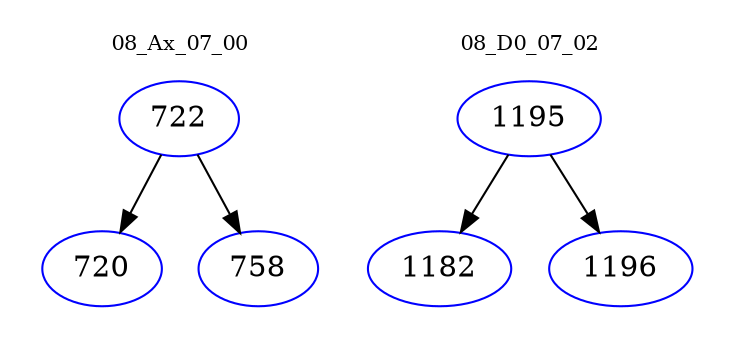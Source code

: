 digraph{
subgraph cluster_0 {
color = white
label = "08_Ax_07_00";
fontsize=10;
T0_722 [label="722", color="blue"]
T0_722 -> T0_720 [color="black"]
T0_720 [label="720", color="blue"]
T0_722 -> T0_758 [color="black"]
T0_758 [label="758", color="blue"]
}
subgraph cluster_1 {
color = white
label = "08_D0_07_02";
fontsize=10;
T1_1195 [label="1195", color="blue"]
T1_1195 -> T1_1182 [color="black"]
T1_1182 [label="1182", color="blue"]
T1_1195 -> T1_1196 [color="black"]
T1_1196 [label="1196", color="blue"]
}
}

